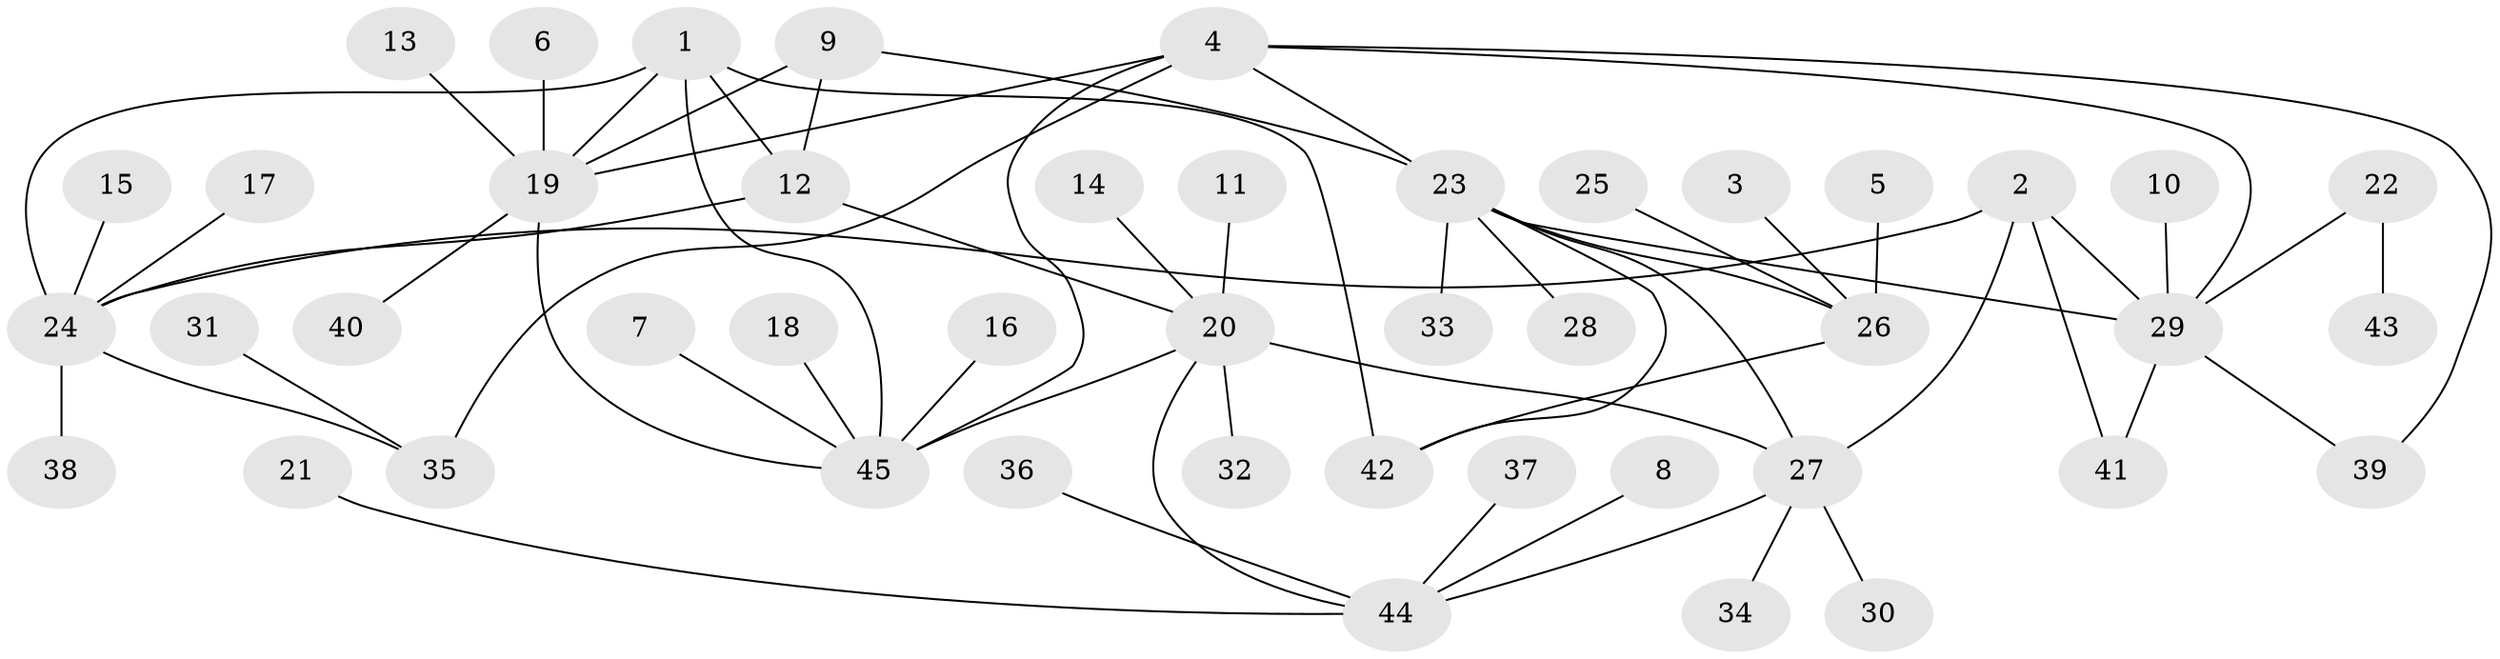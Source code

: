 // original degree distribution, {5: 0.031746031746031744, 8: 0.047619047619047616, 9: 0.015873015873015872, 4: 0.031746031746031744, 6: 0.015873015873015872, 3: 0.047619047619047616, 7: 0.07936507936507936, 1: 0.5873015873015873, 2: 0.14285714285714285}
// Generated by graph-tools (version 1.1) at 2025/37/03/04/25 23:37:35]
// undirected, 45 vertices, 60 edges
graph export_dot {
  node [color=gray90,style=filled];
  1;
  2;
  3;
  4;
  5;
  6;
  7;
  8;
  9;
  10;
  11;
  12;
  13;
  14;
  15;
  16;
  17;
  18;
  19;
  20;
  21;
  22;
  23;
  24;
  25;
  26;
  27;
  28;
  29;
  30;
  31;
  32;
  33;
  34;
  35;
  36;
  37;
  38;
  39;
  40;
  41;
  42;
  43;
  44;
  45;
  1 -- 12 [weight=1.0];
  1 -- 19 [weight=1.0];
  1 -- 24 [weight=1.0];
  1 -- 42 [weight=1.0];
  1 -- 45 [weight=1.0];
  2 -- 24 [weight=1.0];
  2 -- 27 [weight=1.0];
  2 -- 29 [weight=1.0];
  2 -- 41 [weight=1.0];
  3 -- 26 [weight=1.0];
  4 -- 19 [weight=1.0];
  4 -- 23 [weight=1.0];
  4 -- 29 [weight=1.0];
  4 -- 35 [weight=1.0];
  4 -- 39 [weight=1.0];
  4 -- 45 [weight=1.0];
  5 -- 26 [weight=1.0];
  6 -- 19 [weight=1.0];
  7 -- 45 [weight=1.0];
  8 -- 44 [weight=1.0];
  9 -- 12 [weight=1.0];
  9 -- 19 [weight=1.0];
  9 -- 23 [weight=1.0];
  10 -- 29 [weight=1.0];
  11 -- 20 [weight=1.0];
  12 -- 20 [weight=1.0];
  12 -- 24 [weight=1.0];
  13 -- 19 [weight=1.0];
  14 -- 20 [weight=1.0];
  15 -- 24 [weight=1.0];
  16 -- 45 [weight=1.0];
  17 -- 24 [weight=1.0];
  18 -- 45 [weight=1.0];
  19 -- 40 [weight=1.0];
  19 -- 45 [weight=1.0];
  20 -- 27 [weight=1.0];
  20 -- 32 [weight=1.0];
  20 -- 44 [weight=1.0];
  20 -- 45 [weight=1.0];
  21 -- 44 [weight=1.0];
  22 -- 29 [weight=1.0];
  22 -- 43 [weight=1.0];
  23 -- 26 [weight=1.0];
  23 -- 27 [weight=1.0];
  23 -- 28 [weight=1.0];
  23 -- 29 [weight=1.0];
  23 -- 33 [weight=1.0];
  23 -- 42 [weight=1.0];
  24 -- 35 [weight=1.0];
  24 -- 38 [weight=1.0];
  25 -- 26 [weight=1.0];
  26 -- 42 [weight=1.0];
  27 -- 30 [weight=1.0];
  27 -- 34 [weight=1.0];
  27 -- 44 [weight=1.0];
  29 -- 39 [weight=1.0];
  29 -- 41 [weight=1.0];
  31 -- 35 [weight=1.0];
  36 -- 44 [weight=1.0];
  37 -- 44 [weight=1.0];
}
